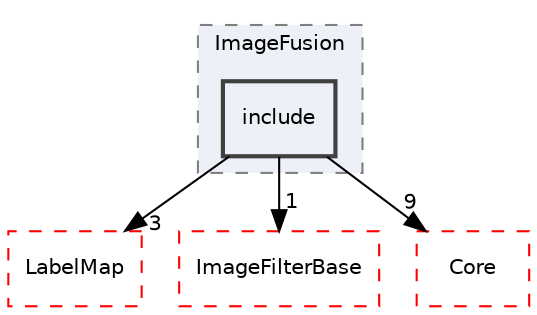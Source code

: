 digraph "include"
{
 // LATEX_PDF_SIZE
  edge [fontname="Helvetica",fontsize="10",labelfontname="Helvetica",labelfontsize="10"];
  node [fontname="Helvetica",fontsize="10",shape=record];
  compound=true
  subgraph clusterdir_83cb53e94afae94653ce7a40e342d2e4 {
    graph [ bgcolor="#edf0f7", pencolor="grey50", style="filled,dashed,", label="ImageFusion", fontname="Helvetica", fontsize="10", URL="dir_83cb53e94afae94653ce7a40e342d2e4.html"]
  dir_de83b8ed8c635e1754b666a60a0d4358 [shape=box, label="include", style="filled,bold,", fillcolor="#edf0f7", color="grey25", URL="dir_de83b8ed8c635e1754b666a60a0d4358.html"];
  }
  dir_26f5ffa4ccde54dd7c7e7ec663a16dd0 [shape=box, label="LabelMap", style="dashed,", fillcolor="#edf0f7", color="red", URL="dir_26f5ffa4ccde54dd7c7e7ec663a16dd0.html"];
  dir_a5e0762988512223861a3264c6133bea [shape=box, label="ImageFilterBase", style="dashed,", fillcolor="#edf0f7", color="red", URL="dir_a5e0762988512223861a3264c6133bea.html"];
  dir_cac7f9cecb9aa42a0bd05452dddd8a21 [shape=box, label="Core", style="dashed,", fillcolor="#edf0f7", color="red", URL="dir_cac7f9cecb9aa42a0bd05452dddd8a21.html"];
  dir_de83b8ed8c635e1754b666a60a0d4358->dir_26f5ffa4ccde54dd7c7e7ec663a16dd0 [headlabel="3", labeldistance=1.5 headhref="dir_000096_000185.html"];
  dir_de83b8ed8c635e1754b666a60a0d4358->dir_a5e0762988512223861a3264c6133bea [headlabel="1", labeldistance=1.5 headhref="dir_000096_000050.html"];
  dir_de83b8ed8c635e1754b666a60a0d4358->dir_cac7f9cecb9aa42a0bd05452dddd8a21 [headlabel="9", labeldistance=1.5 headhref="dir_000096_000014.html"];
}
